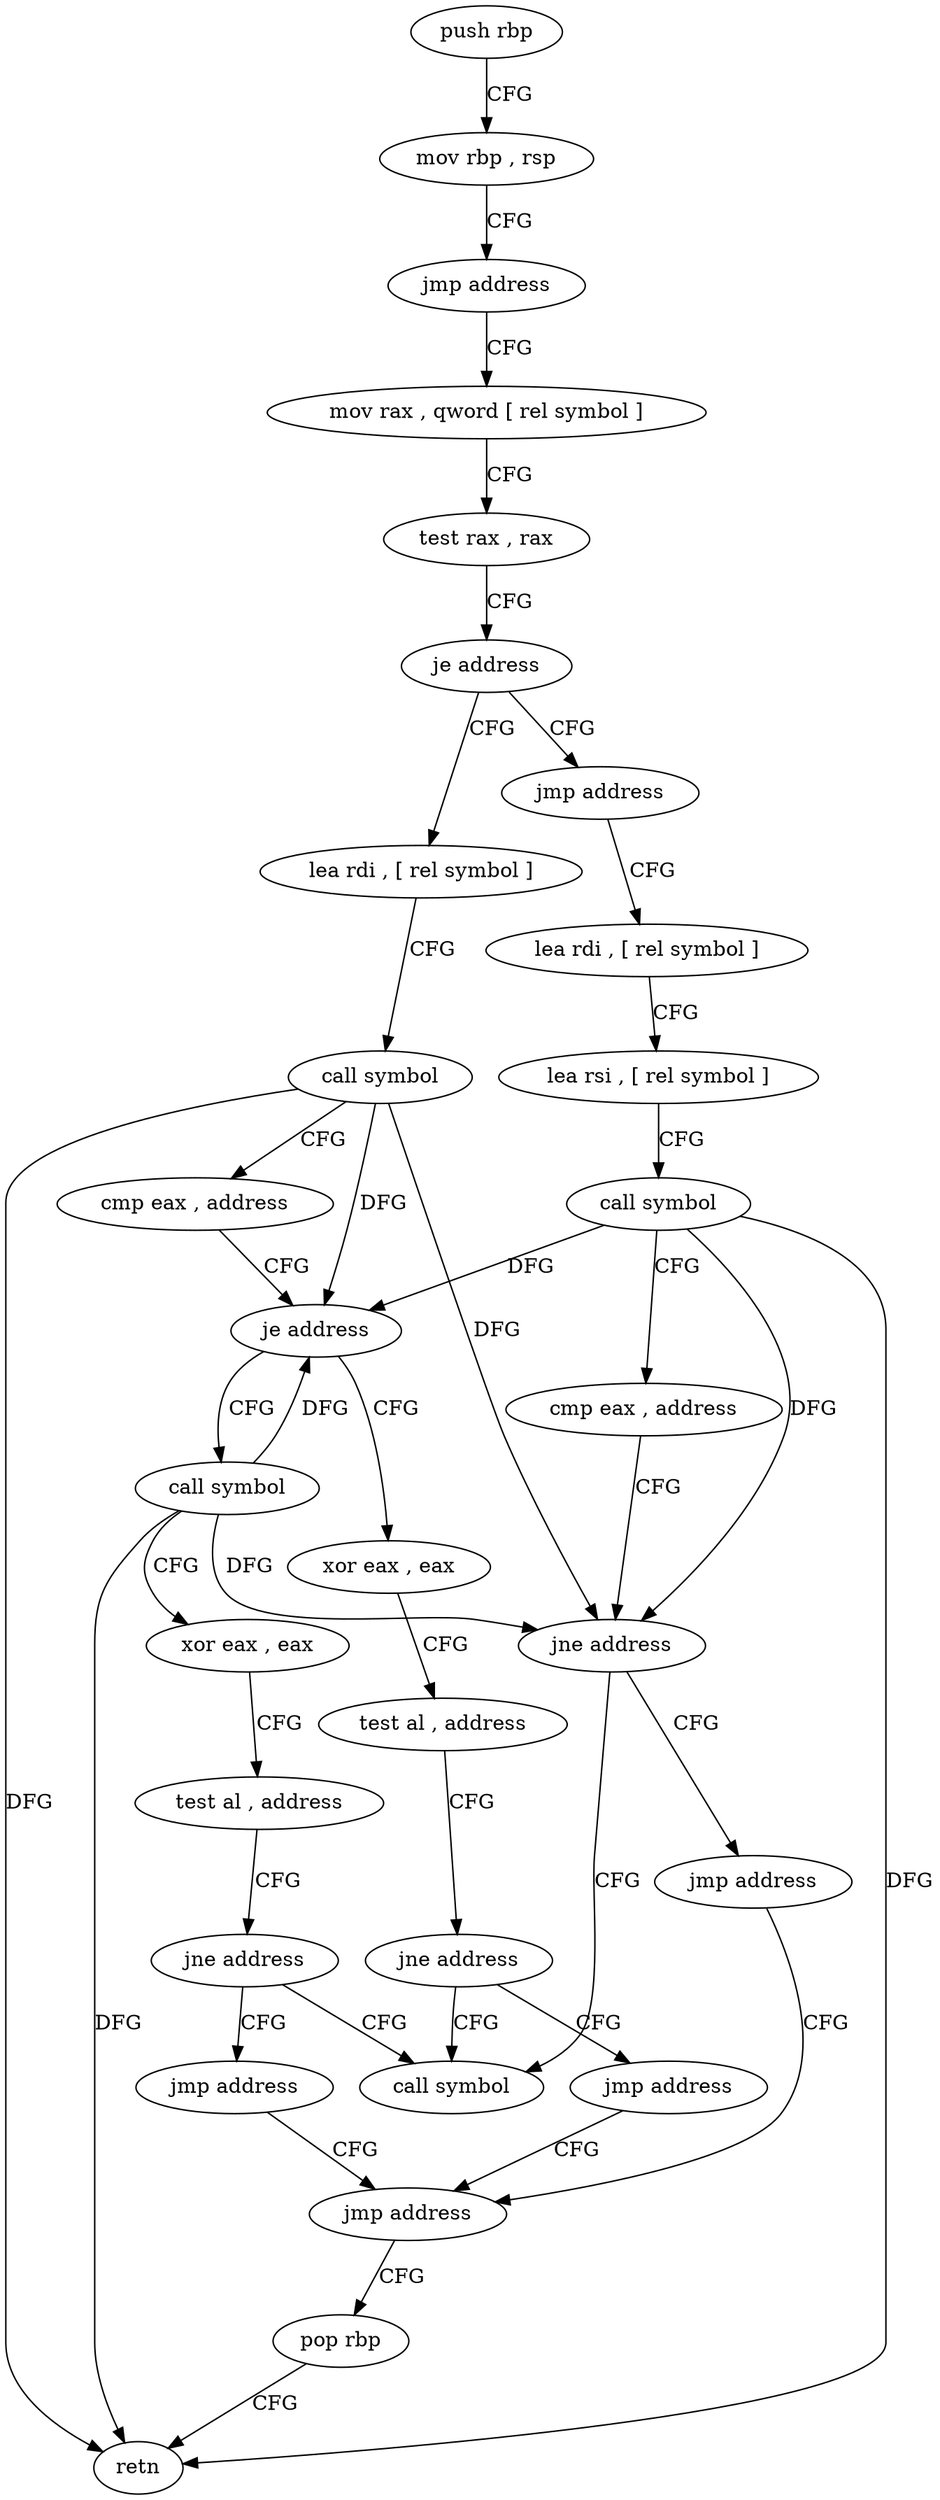 digraph "func" {
"236320" [label = "push rbp" ]
"236321" [label = "mov rbp , rsp" ]
"236324" [label = "jmp address" ]
"236329" [label = "mov rax , qword [ rel symbol ]" ]
"236336" [label = "test rax , rax" ]
"236339" [label = "je address" ]
"236383" [label = "lea rdi , [ rel symbol ]" ]
"236345" [label = "jmp address" ]
"236390" [label = "call symbol" ]
"236395" [label = "cmp eax , address" ]
"236398" [label = "je address" ]
"236424" [label = "xor eax , eax" ]
"236404" [label = "call symbol" ]
"236350" [label = "lea rdi , [ rel symbol ]" ]
"236426" [label = "test al , address" ]
"236428" [label = "jne address" ]
"236439" [label = "call symbol" ]
"236434" [label = "jmp address" ]
"236409" [label = "xor eax , eax" ]
"236411" [label = "test al , address" ]
"236413" [label = "jne address" ]
"236419" [label = "jmp address" ]
"236357" [label = "lea rsi , [ rel symbol ]" ]
"236364" [label = "call symbol" ]
"236369" [label = "cmp eax , address" ]
"236372" [label = "jne address" ]
"236378" [label = "jmp address" ]
"236444" [label = "jmp address" ]
"236449" [label = "pop rbp" ]
"236450" [label = "retn" ]
"236320" -> "236321" [ label = "CFG" ]
"236321" -> "236324" [ label = "CFG" ]
"236324" -> "236329" [ label = "CFG" ]
"236329" -> "236336" [ label = "CFG" ]
"236336" -> "236339" [ label = "CFG" ]
"236339" -> "236383" [ label = "CFG" ]
"236339" -> "236345" [ label = "CFG" ]
"236383" -> "236390" [ label = "CFG" ]
"236345" -> "236350" [ label = "CFG" ]
"236390" -> "236395" [ label = "CFG" ]
"236390" -> "236398" [ label = "DFG" ]
"236390" -> "236372" [ label = "DFG" ]
"236390" -> "236450" [ label = "DFG" ]
"236395" -> "236398" [ label = "CFG" ]
"236398" -> "236424" [ label = "CFG" ]
"236398" -> "236404" [ label = "CFG" ]
"236424" -> "236426" [ label = "CFG" ]
"236404" -> "236409" [ label = "CFG" ]
"236404" -> "236398" [ label = "DFG" ]
"236404" -> "236372" [ label = "DFG" ]
"236404" -> "236450" [ label = "DFG" ]
"236350" -> "236357" [ label = "CFG" ]
"236426" -> "236428" [ label = "CFG" ]
"236428" -> "236439" [ label = "CFG" ]
"236428" -> "236434" [ label = "CFG" ]
"236434" -> "236444" [ label = "CFG" ]
"236409" -> "236411" [ label = "CFG" ]
"236411" -> "236413" [ label = "CFG" ]
"236413" -> "236439" [ label = "CFG" ]
"236413" -> "236419" [ label = "CFG" ]
"236419" -> "236444" [ label = "CFG" ]
"236357" -> "236364" [ label = "CFG" ]
"236364" -> "236369" [ label = "CFG" ]
"236364" -> "236398" [ label = "DFG" ]
"236364" -> "236372" [ label = "DFG" ]
"236364" -> "236450" [ label = "DFG" ]
"236369" -> "236372" [ label = "CFG" ]
"236372" -> "236439" [ label = "CFG" ]
"236372" -> "236378" [ label = "CFG" ]
"236378" -> "236444" [ label = "CFG" ]
"236444" -> "236449" [ label = "CFG" ]
"236449" -> "236450" [ label = "CFG" ]
}
